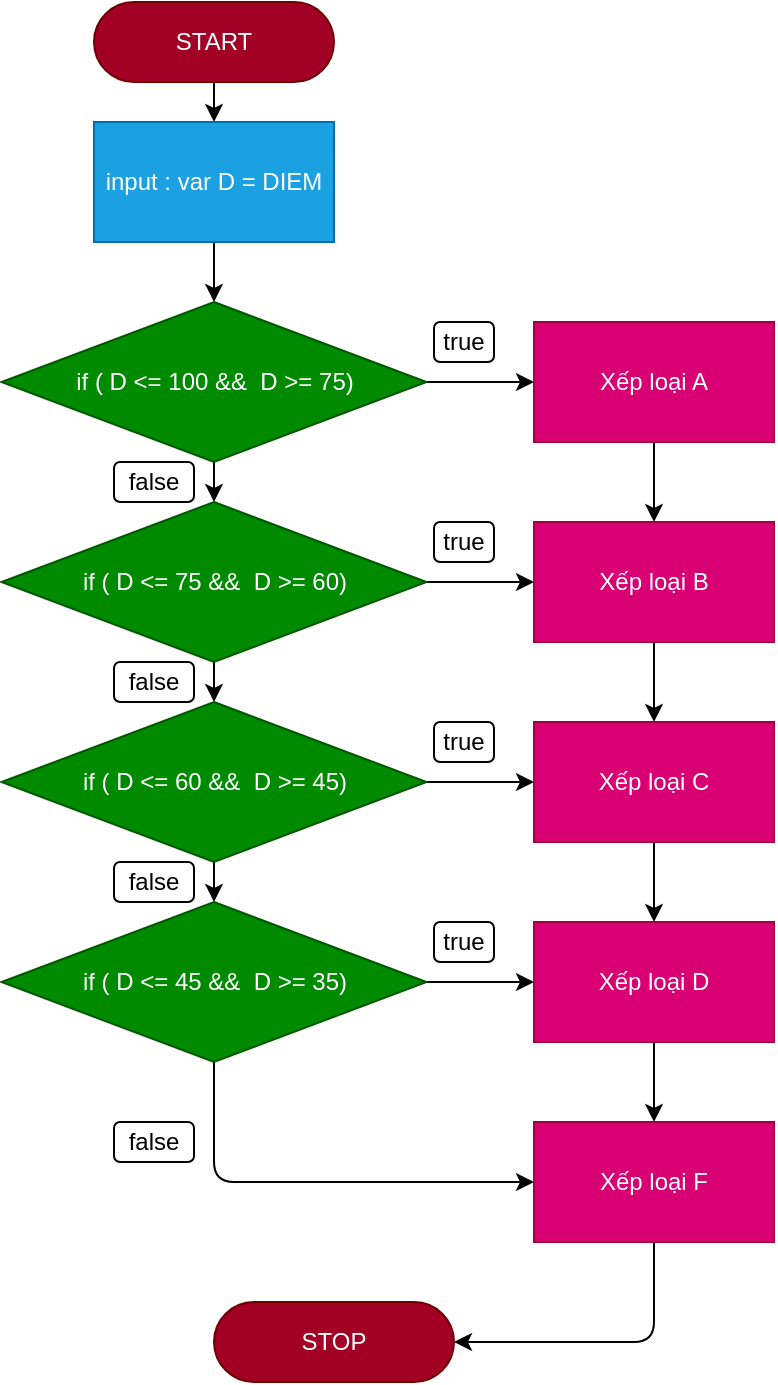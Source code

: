 <mxfile>
    <diagram id="E7vYGenCoS7PhCKv4ik5" name="Page-1">
        <mxGraphModel dx="797" dy="568" grid="1" gridSize="10" guides="1" tooltips="1" connect="1" arrows="1" fold="1" page="1" pageScale="1" pageWidth="850" pageHeight="1100" math="0" shadow="0">
            <root>
                <mxCell id="0"/>
                <mxCell id="1" parent="0"/>
                <mxCell id="24" style="edgeStyle=none;html=1;" edge="1" parent="1" source="2" target="4">
                    <mxGeometry relative="1" as="geometry"/>
                </mxCell>
                <mxCell id="2" value="START" style="rounded=1;whiteSpace=wrap;html=1;arcSize=50;fillColor=#a20025;fontColor=#ffffff;strokeColor=#6F0000;" vertex="1" parent="1">
                    <mxGeometry x="280" y="30" width="120" height="40" as="geometry"/>
                </mxCell>
                <mxCell id="25" style="edgeStyle=none;html=1;" edge="1" parent="1" source="4" target="6">
                    <mxGeometry relative="1" as="geometry"/>
                </mxCell>
                <mxCell id="4" value="input : var D = DIEM" style="rounded=0;whiteSpace=wrap;html=1;fillColor=#1ba1e2;fontColor=#ffffff;strokeColor=#006EAF;" vertex="1" parent="1">
                    <mxGeometry x="280" y="90" width="120" height="60" as="geometry"/>
                </mxCell>
                <mxCell id="20" style="edgeStyle=none;html=1;entryX=0;entryY=0.5;entryDx=0;entryDy=0;" edge="1" parent="1" source="6" target="8">
                    <mxGeometry relative="1" as="geometry"/>
                </mxCell>
                <mxCell id="21" style="edgeStyle=none;html=1;" edge="1" parent="1" source="6" target="9">
                    <mxGeometry relative="1" as="geometry"/>
                </mxCell>
                <mxCell id="6" value="if ( D &amp;lt;= 100 &amp;amp;&amp;amp;&amp;nbsp; D &amp;gt;= 75)" style="rhombus;whiteSpace=wrap;html=1;fillColor=#008a00;fontColor=#ffffff;strokeColor=#005700;" vertex="1" parent="1">
                    <mxGeometry x="233.75" y="180" width="212.5" height="80" as="geometry"/>
                </mxCell>
                <mxCell id="35" style="edgeStyle=none;html=1;" edge="1" parent="1" source="8" target="10">
                    <mxGeometry relative="1" as="geometry"/>
                </mxCell>
                <mxCell id="8" value="Xếp loại A" style="rounded=0;whiteSpace=wrap;html=1;fillColor=#d80073;fontColor=#ffffff;strokeColor=#A50040;" vertex="1" parent="1">
                    <mxGeometry x="500" y="190" width="120" height="60" as="geometry"/>
                </mxCell>
                <mxCell id="19" style="edgeStyle=none;html=1;entryX=0;entryY=0.5;entryDx=0;entryDy=0;" edge="1" parent="1" source="9" target="10">
                    <mxGeometry relative="1" as="geometry"/>
                </mxCell>
                <mxCell id="22" style="edgeStyle=none;html=1;" edge="1" parent="1" source="9" target="11">
                    <mxGeometry relative="1" as="geometry"/>
                </mxCell>
                <mxCell id="9" value="if ( D &amp;lt;= 75 &amp;amp;&amp;amp;&amp;nbsp; D &amp;gt;= 60)" style="rhombus;whiteSpace=wrap;html=1;fillColor=#008a00;fontColor=#ffffff;strokeColor=#005700;" vertex="1" parent="1">
                    <mxGeometry x="233.75" y="280" width="212.5" height="80" as="geometry"/>
                </mxCell>
                <mxCell id="36" style="edgeStyle=none;html=1;entryX=0.5;entryY=0;entryDx=0;entryDy=0;" edge="1" parent="1" source="10" target="12">
                    <mxGeometry relative="1" as="geometry"/>
                </mxCell>
                <mxCell id="10" value="Xếp loại B" style="rounded=0;whiteSpace=wrap;html=1;fillColor=#d80073;fontColor=#ffffff;strokeColor=#A50040;" vertex="1" parent="1">
                    <mxGeometry x="500" y="290" width="120" height="60" as="geometry"/>
                </mxCell>
                <mxCell id="18" style="edgeStyle=none;html=1;" edge="1" parent="1" source="11" target="12">
                    <mxGeometry relative="1" as="geometry"/>
                </mxCell>
                <mxCell id="23" style="edgeStyle=none;html=1;" edge="1" parent="1" source="11" target="13">
                    <mxGeometry relative="1" as="geometry"/>
                </mxCell>
                <mxCell id="11" value="if ( D &amp;lt;= 60 &amp;amp;&amp;amp;&amp;nbsp; D &amp;gt;= 45)" style="rhombus;whiteSpace=wrap;html=1;fillColor=#008a00;fontColor=#ffffff;strokeColor=#005700;" vertex="1" parent="1">
                    <mxGeometry x="233.75" y="380" width="212.5" height="80" as="geometry"/>
                </mxCell>
                <mxCell id="37" style="edgeStyle=none;html=1;entryX=0.5;entryY=0;entryDx=0;entryDy=0;" edge="1" parent="1" source="12" target="14">
                    <mxGeometry relative="1" as="geometry"/>
                </mxCell>
                <mxCell id="12" value="Xếp loại C" style="rounded=0;whiteSpace=wrap;html=1;fillColor=#d80073;fontColor=#ffffff;strokeColor=#A50040;" vertex="1" parent="1">
                    <mxGeometry x="500" y="390" width="120" height="60" as="geometry"/>
                </mxCell>
                <mxCell id="16" style="edgeStyle=none;html=1;entryX=0;entryY=0.5;entryDx=0;entryDy=0;" edge="1" parent="1" source="13" target="15">
                    <mxGeometry relative="1" as="geometry">
                        <Array as="points">
                            <mxPoint x="340" y="620"/>
                        </Array>
                    </mxGeometry>
                </mxCell>
                <mxCell id="17" style="edgeStyle=none;html=1;entryX=0;entryY=0.5;entryDx=0;entryDy=0;" edge="1" parent="1" source="13" target="14">
                    <mxGeometry relative="1" as="geometry"/>
                </mxCell>
                <mxCell id="13" value="if ( D &amp;lt;= 45 &amp;amp;&amp;amp;&amp;nbsp; D &amp;gt;= 35)" style="rhombus;whiteSpace=wrap;html=1;fillColor=#008a00;fontColor=#ffffff;strokeColor=#005700;" vertex="1" parent="1">
                    <mxGeometry x="233.75" y="480" width="212.5" height="80" as="geometry"/>
                </mxCell>
                <mxCell id="38" style="edgeStyle=none;html=1;entryX=0.5;entryY=0;entryDx=0;entryDy=0;" edge="1" parent="1" source="14" target="15">
                    <mxGeometry relative="1" as="geometry"/>
                </mxCell>
                <mxCell id="14" value="Xếp loại D" style="rounded=0;whiteSpace=wrap;html=1;fillColor=#d80073;fontColor=#ffffff;strokeColor=#A50040;" vertex="1" parent="1">
                    <mxGeometry x="500" y="490" width="120" height="60" as="geometry"/>
                </mxCell>
                <mxCell id="41" style="edgeStyle=none;html=1;entryX=1;entryY=0.5;entryDx=0;entryDy=0;" edge="1" parent="1" source="15" target="40">
                    <mxGeometry relative="1" as="geometry">
                        <Array as="points">
                            <mxPoint x="560" y="700"/>
                        </Array>
                    </mxGeometry>
                </mxCell>
                <mxCell id="15" value="Xếp loại F" style="rounded=0;whiteSpace=wrap;html=1;fillColor=#d80073;fontColor=#ffffff;strokeColor=#A50040;" vertex="1" parent="1">
                    <mxGeometry x="500" y="590" width="120" height="60" as="geometry"/>
                </mxCell>
                <mxCell id="26" value="true" style="rounded=1;whiteSpace=wrap;html=1;" vertex="1" parent="1">
                    <mxGeometry x="450" y="190" width="30" height="20" as="geometry"/>
                </mxCell>
                <mxCell id="27" value="false" style="rounded=1;whiteSpace=wrap;html=1;" vertex="1" parent="1">
                    <mxGeometry x="290" y="260" width="40" height="20" as="geometry"/>
                </mxCell>
                <mxCell id="28" value="true" style="rounded=1;whiteSpace=wrap;html=1;" vertex="1" parent="1">
                    <mxGeometry x="450" y="290" width="30" height="20" as="geometry"/>
                </mxCell>
                <mxCell id="29" value="true" style="rounded=1;whiteSpace=wrap;html=1;" vertex="1" parent="1">
                    <mxGeometry x="450" y="390" width="30" height="20" as="geometry"/>
                </mxCell>
                <mxCell id="30" value="true" style="rounded=1;whiteSpace=wrap;html=1;" vertex="1" parent="1">
                    <mxGeometry x="450" y="490" width="30" height="20" as="geometry"/>
                </mxCell>
                <mxCell id="32" value="false" style="rounded=1;whiteSpace=wrap;html=1;" vertex="1" parent="1">
                    <mxGeometry x="290" y="360" width="40" height="20" as="geometry"/>
                </mxCell>
                <mxCell id="33" value="false" style="rounded=1;whiteSpace=wrap;html=1;" vertex="1" parent="1">
                    <mxGeometry x="290" y="460" width="40" height="20" as="geometry"/>
                </mxCell>
                <mxCell id="34" value="false" style="rounded=1;whiteSpace=wrap;html=1;" vertex="1" parent="1">
                    <mxGeometry x="290" y="590" width="40" height="20" as="geometry"/>
                </mxCell>
                <mxCell id="40" value="STOP" style="rounded=1;whiteSpace=wrap;html=1;arcSize=50;fillColor=#a20025;fontColor=#ffffff;strokeColor=#6F0000;" vertex="1" parent="1">
                    <mxGeometry x="340" y="680" width="120" height="40" as="geometry"/>
                </mxCell>
            </root>
        </mxGraphModel>
    </diagram>
</mxfile>